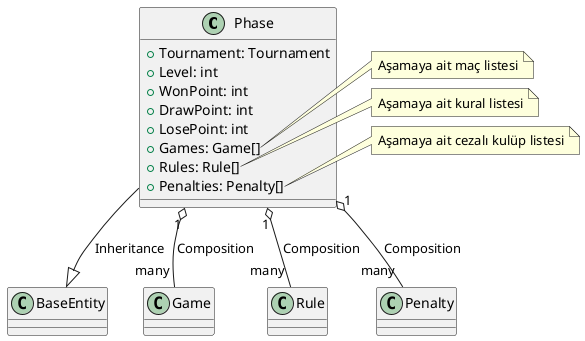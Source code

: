 @startuml Phase Class Diagram

class Phase {
    + Tournament: Tournament
    + Level: int
    + WonPoint: int
    + DrawPoint: int
    + LosePoint: int
    + Games: Game[]
    + Rules: Rule[]
    + Penalties: Penalty[]
}

Phase --|> BaseEntity: Inheritance
Phase "1" o-- "many" Game: Composition
Phase "1" o-- "many" Rule: Composition
Phase "1" o-- "many" Penalty: Composition

note right of Phase::Games
Aşamaya ait maç listesi
end note

note right of Phase::Rules
Aşamaya ait kural listesi
end note

note right of Phase::Penalty
Aşamaya ait cezalı kulüp listesi
end note

@enduml
